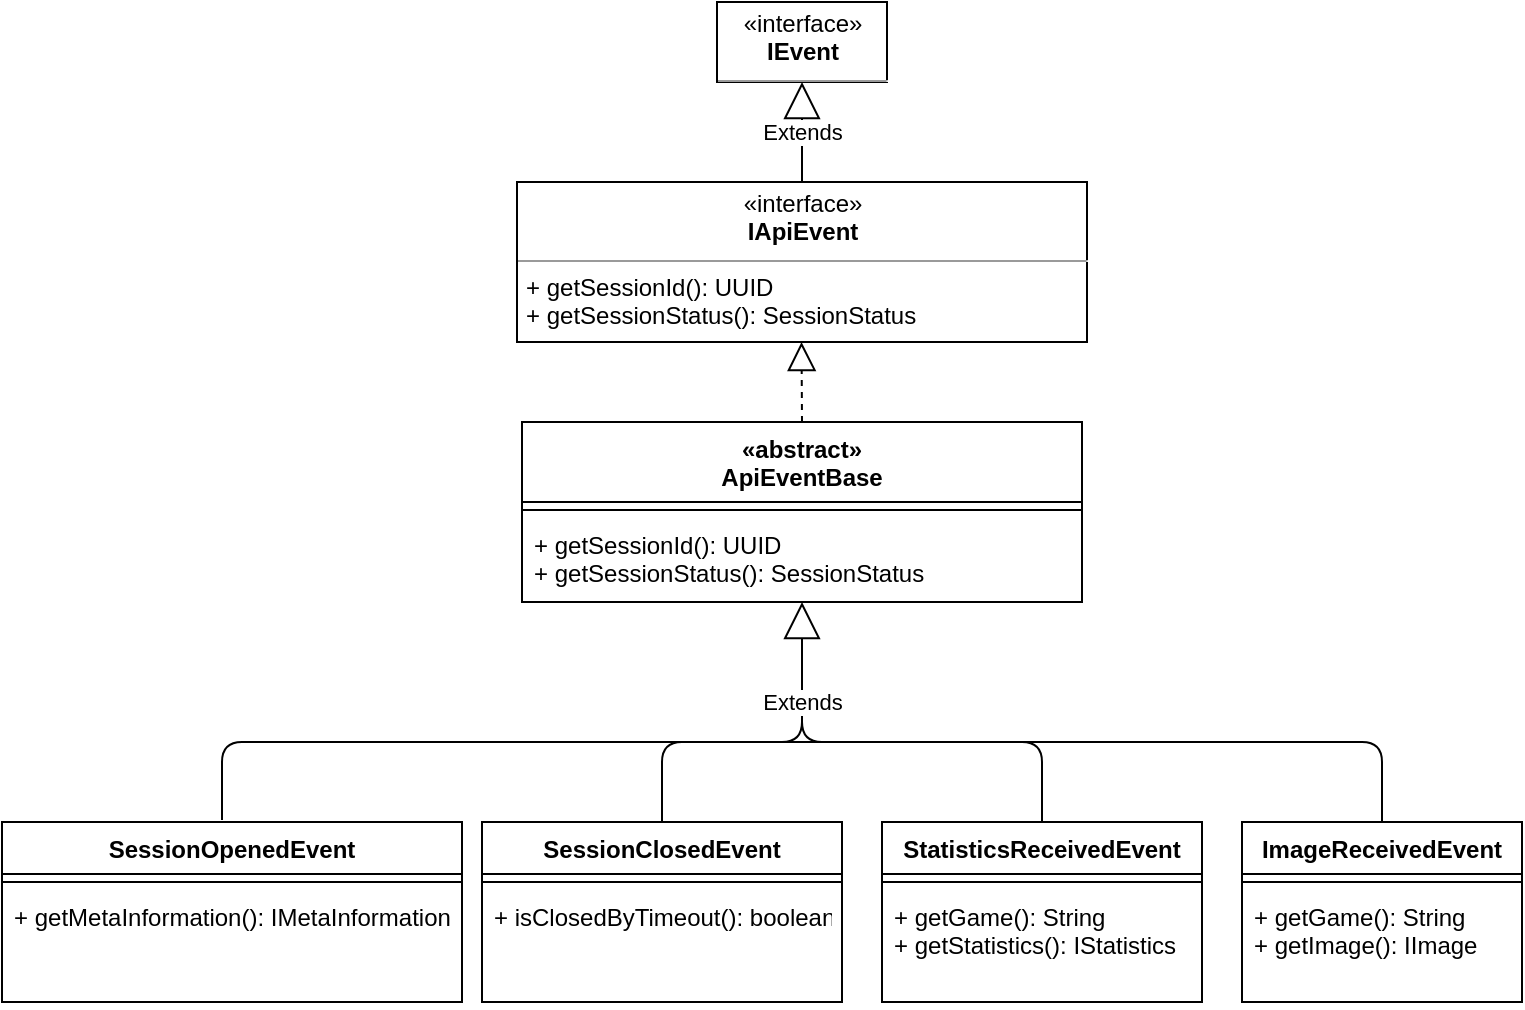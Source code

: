 <mxfile version="14.9.6" type="device"><diagram id="C5RBs43oDa-KdzZeNtuy" name="Page-1"><mxGraphModel dx="2062" dy="2343" grid="1" gridSize="10" guides="1" tooltips="1" connect="1" arrows="1" fold="1" page="1" pageScale="1" pageWidth="827" pageHeight="1169" math="0" shadow="0"><root><mxCell id="WIyWlLk6GJQsqaUBKTNV-0"/><mxCell id="WIyWlLk6GJQsqaUBKTNV-1" parent="WIyWlLk6GJQsqaUBKTNV-0"/><mxCell id="U4LE0R5DrhEQhPCCZiS1-47" value="«abstract»&#10;ApiEventBase" style="swimlane;fontStyle=1;align=center;verticalAlign=top;childLayout=stackLayout;horizontal=1;startSize=40;horizontalStack=0;resizeParent=1;resizeParentMax=0;resizeLast=0;collapsible=1;marginBottom=0;" parent="WIyWlLk6GJQsqaUBKTNV-1" vertex="1"><mxGeometry x="380" y="-840" width="280" height="90" as="geometry"/></mxCell><mxCell id="U4LE0R5DrhEQhPCCZiS1-49" value="" style="line;strokeWidth=1;fillColor=none;align=left;verticalAlign=middle;spacingTop=-1;spacingLeft=3;spacingRight=3;rotatable=0;labelPosition=right;points=[];portConstraint=eastwest;" parent="U4LE0R5DrhEQhPCCZiS1-47" vertex="1"><mxGeometry y="40" width="280" height="8" as="geometry"/></mxCell><mxCell id="U4LE0R5DrhEQhPCCZiS1-50" value="+ getSessionId(): UUID&#10;+ getSessionStatus(): SessionStatus" style="text;strokeColor=none;fillColor=none;align=left;verticalAlign=top;spacingLeft=4;spacingRight=4;overflow=hidden;rotatable=0;points=[[0,0.5],[1,0.5]];portConstraint=eastwest;" parent="U4LE0R5DrhEQhPCCZiS1-47" vertex="1"><mxGeometry y="48" width="280" height="42" as="geometry"/></mxCell><mxCell id="U4LE0R5DrhEQhPCCZiS1-52" value="&lt;p style=&quot;margin: 0px ; margin-top: 4px ; text-align: center&quot;&gt;«interface»&lt;br&gt;&lt;b&gt;IApiEvent&lt;/b&gt;&lt;br&gt;&lt;/p&gt;&lt;hr size=&quot;1&quot;&gt;&lt;p style=&quot;margin: 0px ; margin-left: 4px&quot;&gt;+ getSessionId(): UUID&lt;br&gt;&lt;/p&gt;&lt;p style=&quot;margin: 0px ; margin-left: 4px&quot;&gt;+ getSessionStatus(): SessionStatus&lt;/p&gt;" style="verticalAlign=top;align=left;overflow=fill;fontSize=12;fontFamily=Helvetica;html=1;" parent="WIyWlLk6GJQsqaUBKTNV-1" vertex="1"><mxGeometry x="377.5" y="-960" width="285" height="80" as="geometry"/></mxCell><mxCell id="U4LE0R5DrhEQhPCCZiS1-59" value="ImageReceivedEvent" style="swimlane;fontStyle=1;align=center;verticalAlign=top;childLayout=stackLayout;horizontal=1;startSize=26;horizontalStack=0;resizeParent=1;resizeParentMax=0;resizeLast=0;collapsible=1;marginBottom=0;" parent="WIyWlLk6GJQsqaUBKTNV-1" vertex="1"><mxGeometry x="740" y="-640" width="140" height="90" as="geometry"/></mxCell><mxCell id="U4LE0R5DrhEQhPCCZiS1-61" value="" style="line;strokeWidth=1;fillColor=none;align=left;verticalAlign=middle;spacingTop=-1;spacingLeft=3;spacingRight=3;rotatable=0;labelPosition=right;points=[];portConstraint=eastwest;" parent="U4LE0R5DrhEQhPCCZiS1-59" vertex="1"><mxGeometry y="26" width="140" height="8" as="geometry"/></mxCell><mxCell id="U4LE0R5DrhEQhPCCZiS1-62" value="+ getGame(): String&#10;+ getImage(): IImage" style="text;strokeColor=none;fillColor=none;align=left;verticalAlign=top;spacingLeft=4;spacingRight=4;overflow=hidden;rotatable=0;points=[[0,0.5],[1,0.5]];portConstraint=eastwest;" parent="U4LE0R5DrhEQhPCCZiS1-59" vertex="1"><mxGeometry y="34" width="140" height="56" as="geometry"/></mxCell><mxCell id="U4LE0R5DrhEQhPCCZiS1-63" value="StatisticsReceivedEvent" style="swimlane;fontStyle=1;align=center;verticalAlign=top;childLayout=stackLayout;horizontal=1;startSize=26;horizontalStack=0;resizeParent=1;resizeParentMax=0;resizeLast=0;collapsible=1;marginBottom=0;" parent="WIyWlLk6GJQsqaUBKTNV-1" vertex="1"><mxGeometry x="560" y="-640" width="160" height="90" as="geometry"/></mxCell><mxCell id="U4LE0R5DrhEQhPCCZiS1-64" value="" style="line;strokeWidth=1;fillColor=none;align=left;verticalAlign=middle;spacingTop=-1;spacingLeft=3;spacingRight=3;rotatable=0;labelPosition=right;points=[];portConstraint=eastwest;" parent="U4LE0R5DrhEQhPCCZiS1-63" vertex="1"><mxGeometry y="26" width="160" height="8" as="geometry"/></mxCell><mxCell id="U4LE0R5DrhEQhPCCZiS1-65" value="+ getGame(): String&#10;+ getStatistics(): IStatistics" style="text;strokeColor=none;fillColor=none;align=left;verticalAlign=top;spacingLeft=4;spacingRight=4;overflow=hidden;rotatable=0;points=[[0,0.5],[1,0.5]];portConstraint=eastwest;" parent="U4LE0R5DrhEQhPCCZiS1-63" vertex="1"><mxGeometry y="34" width="160" height="56" as="geometry"/></mxCell><mxCell id="U4LE0R5DrhEQhPCCZiS1-66" value="SessionOpenedEvent" style="swimlane;fontStyle=1;align=center;verticalAlign=top;childLayout=stackLayout;horizontal=1;startSize=26;horizontalStack=0;resizeParent=1;resizeParentMax=0;resizeLast=0;collapsible=1;marginBottom=0;" parent="WIyWlLk6GJQsqaUBKTNV-1" vertex="1"><mxGeometry x="120" y="-640" width="230" height="90" as="geometry"/></mxCell><mxCell id="U4LE0R5DrhEQhPCCZiS1-67" value="" style="line;strokeWidth=1;fillColor=none;align=left;verticalAlign=middle;spacingTop=-1;spacingLeft=3;spacingRight=3;rotatable=0;labelPosition=right;points=[];portConstraint=eastwest;" parent="U4LE0R5DrhEQhPCCZiS1-66" vertex="1"><mxGeometry y="26" width="230" height="8" as="geometry"/></mxCell><mxCell id="U4LE0R5DrhEQhPCCZiS1-68" value="+ getMetaInformation(): IMetaInformation" style="text;strokeColor=none;fillColor=none;align=left;verticalAlign=top;spacingLeft=4;spacingRight=4;overflow=hidden;rotatable=0;points=[[0,0.5],[1,0.5]];portConstraint=eastwest;" parent="U4LE0R5DrhEQhPCCZiS1-66" vertex="1"><mxGeometry y="34" width="230" height="56" as="geometry"/></mxCell><mxCell id="U4LE0R5DrhEQhPCCZiS1-69" value="SessionClosedEvent" style="swimlane;fontStyle=1;align=center;verticalAlign=top;childLayout=stackLayout;horizontal=1;startSize=26;horizontalStack=0;resizeParent=1;resizeParentMax=0;resizeLast=0;collapsible=1;marginBottom=0;" parent="WIyWlLk6GJQsqaUBKTNV-1" vertex="1"><mxGeometry x="360" y="-640" width="180" height="90" as="geometry"/></mxCell><mxCell id="U4LE0R5DrhEQhPCCZiS1-70" value="" style="line;strokeWidth=1;fillColor=none;align=left;verticalAlign=middle;spacingTop=-1;spacingLeft=3;spacingRight=3;rotatable=0;labelPosition=right;points=[];portConstraint=eastwest;" parent="U4LE0R5DrhEQhPCCZiS1-69" vertex="1"><mxGeometry y="26" width="180" height="8" as="geometry"/></mxCell><mxCell id="U4LE0R5DrhEQhPCCZiS1-71" value="+ isClosedByTimeout(): boolean" style="text;strokeColor=none;fillColor=none;align=left;verticalAlign=top;spacingLeft=4;spacingRight=4;overflow=hidden;rotatable=0;points=[[0,0.5],[1,0.5]];portConstraint=eastwest;" parent="U4LE0R5DrhEQhPCCZiS1-69" vertex="1"><mxGeometry y="34" width="180" height="56" as="geometry"/></mxCell><mxCell id="U4LE0R5DrhEQhPCCZiS1-74" value="" style="endArrow=block;endSize=16;endFill=0;html=1;" parent="WIyWlLk6GJQsqaUBKTNV-1" edge="1"><mxGeometry x="0.814" y="-10" width="160" relative="1" as="geometry"><mxPoint x="230" y="-641" as="sourcePoint"/><mxPoint x="520" y="-750" as="targetPoint"/><Array as="points"><mxPoint x="230" y="-680"/><mxPoint x="520" y="-680"/></Array><mxPoint as="offset"/></mxGeometry></mxCell><mxCell id="U4LE0R5DrhEQhPCCZiS1-77" value="" style="endArrow=none;html=1;exitX=0.5;exitY=0;exitDx=0;exitDy=0;" parent="WIyWlLk6GJQsqaUBKTNV-1" source="U4LE0R5DrhEQhPCCZiS1-69" edge="1"><mxGeometry width="50" height="50" relative="1" as="geometry"><mxPoint x="430" y="-570" as="sourcePoint"/><mxPoint x="520" y="-680" as="targetPoint"/><Array as="points"><mxPoint x="450" y="-680"/></Array></mxGeometry></mxCell><mxCell id="U4LE0R5DrhEQhPCCZiS1-78" value="" style="endArrow=none;html=1;exitX=0.5;exitY=0;exitDx=0;exitDy=0;" parent="WIyWlLk6GJQsqaUBKTNV-1" source="U4LE0R5DrhEQhPCCZiS1-63" edge="1"><mxGeometry width="50" height="50" relative="1" as="geometry"><mxPoint x="460" y="-630" as="sourcePoint"/><mxPoint x="510" y="-680" as="targetPoint"/><Array as="points"><mxPoint x="640" y="-680"/></Array></mxGeometry></mxCell><mxCell id="U4LE0R5DrhEQhPCCZiS1-81" value="" style="endArrow=none;html=1;exitX=0.5;exitY=0;exitDx=0;exitDy=0;" parent="WIyWlLk6GJQsqaUBKTNV-1" source="U4LE0R5DrhEQhPCCZiS1-59" edge="1"><mxGeometry width="50" height="50" relative="1" as="geometry"><mxPoint x="540" y="-680" as="sourcePoint"/><mxPoint x="520" y="-710" as="targetPoint"/><Array as="points"><mxPoint x="810" y="-680"/><mxPoint x="520" y="-680"/></Array></mxGeometry></mxCell><mxCell id="U4LE0R5DrhEQhPCCZiS1-100" value="Extends" style="edgeLabel;html=1;align=center;verticalAlign=middle;resizable=0;points=[];" parent="U4LE0R5DrhEQhPCCZiS1-81" vertex="1" connectable="0"><mxGeometry x="0.946" y="-1" relative="1" as="geometry"><mxPoint x="-1" as="offset"/></mxGeometry></mxCell><mxCell id="N5VIc5h4jKDnOZGeBYMB-0" value="&lt;p style=&quot;margin: 0px ; margin-top: 4px ; text-align: center&quot;&gt;«interface»&lt;br&gt;&lt;b&gt;IEvent&lt;/b&gt;&lt;br&gt;&lt;/p&gt;&lt;hr size=&quot;1&quot;&gt;&lt;p style=&quot;margin: 0px ; margin-left: 4px&quot;&gt;&lt;br&gt;&lt;/p&gt;" style="verticalAlign=top;align=left;overflow=fill;fontSize=12;fontFamily=Helvetica;html=1;" parent="WIyWlLk6GJQsqaUBKTNV-1" vertex="1"><mxGeometry x="477.5" y="-1050" width="85" height="40" as="geometry"/></mxCell><mxCell id="N5VIc5h4jKDnOZGeBYMB-2" value="" style="endArrow=block;dashed=1;endFill=0;endSize=12;html=1;exitX=0.5;exitY=0;exitDx=0;exitDy=0;entryX=0.5;entryY=1;entryDx=0;entryDy=0;" parent="WIyWlLk6GJQsqaUBKTNV-1" source="U4LE0R5DrhEQhPCCZiS1-47" edge="1"><mxGeometry width="160" relative="1" as="geometry"><mxPoint x="519.76" y="-850" as="sourcePoint"/><mxPoint x="519.76" y="-880" as="targetPoint"/></mxGeometry></mxCell><mxCell id="N5VIc5h4jKDnOZGeBYMB-4" value="Extends" style="endArrow=block;endSize=16;endFill=0;html=1;entryX=0.5;entryY=1;entryDx=0;entryDy=0;exitX=0.5;exitY=0;exitDx=0;exitDy=0;" parent="WIyWlLk6GJQsqaUBKTNV-1" source="U4LE0R5DrhEQhPCCZiS1-52" target="N5VIc5h4jKDnOZGeBYMB-0" edge="1"><mxGeometry width="160" relative="1" as="geometry"><mxPoint x="450" y="-730" as="sourcePoint"/><mxPoint x="610" y="-730" as="targetPoint"/></mxGeometry></mxCell></root></mxGraphModel></diagram></mxfile>